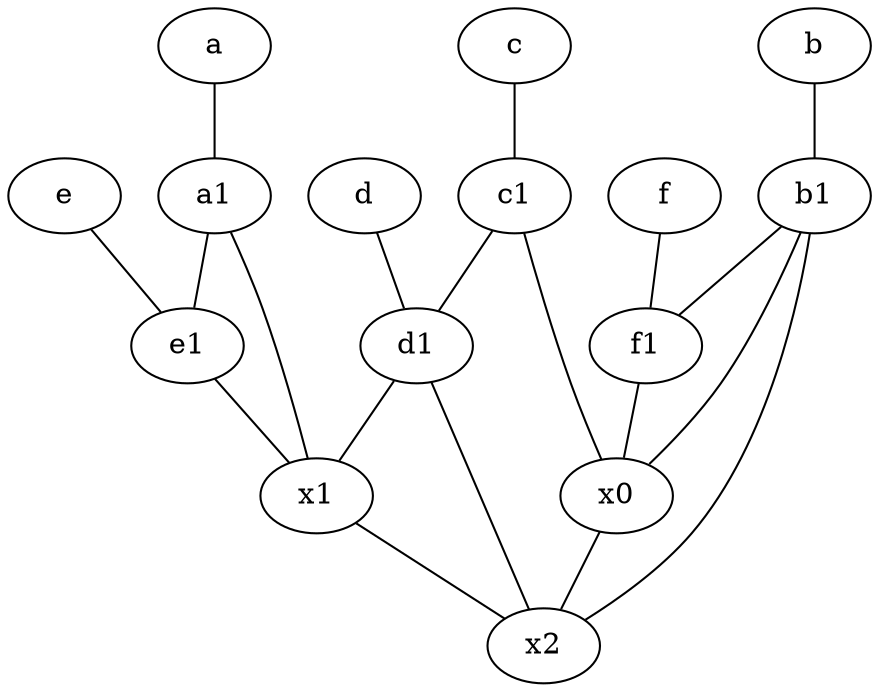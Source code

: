 graph {
	node [labelfontsize=50]
	e [labelfontsize=50 pos="7,9!"]
	f [labelfontsize=50 pos="3,9!"]
	e1 [labelfontsize=50 pos="7,7!"]
	x1 [labelfontsize=50]
	x2 [labelfontsize=50]
	b [labelfontsize=50 pos="10,4!"]
	a1 [labelfontsize=50 pos="8,3!"]
	c [labelfontsize=50 pos="4.5,2!"]
	d [labelfontsize=50 pos="2,5!"]
	d1 [labelfontsize=50 pos="3,5!"]
	f1 [labelfontsize=50 pos="3,8!"]
	c1 [labelfontsize=50 pos="4.5,3!"]
	x0 [labelfontsize=50]
	a [labelfontsize=50 pos="8,2!"]
	b1 [labelfontsize=50 pos="9,4!"]
	c -- c1
	a1 -- e1
	b1 -- x0
	f1 -- x0
	b1 -- x2
	a1 -- x1
	d1 -- x2
	d1 -- x1
	x0 -- x2
	c1 -- x0
	a -- a1
	x1 -- x2
	b1 -- f1
	b -- b1
	e -- e1
	d -- d1
	e1 -- x1
	c1 -- d1
	f -- f1
}
